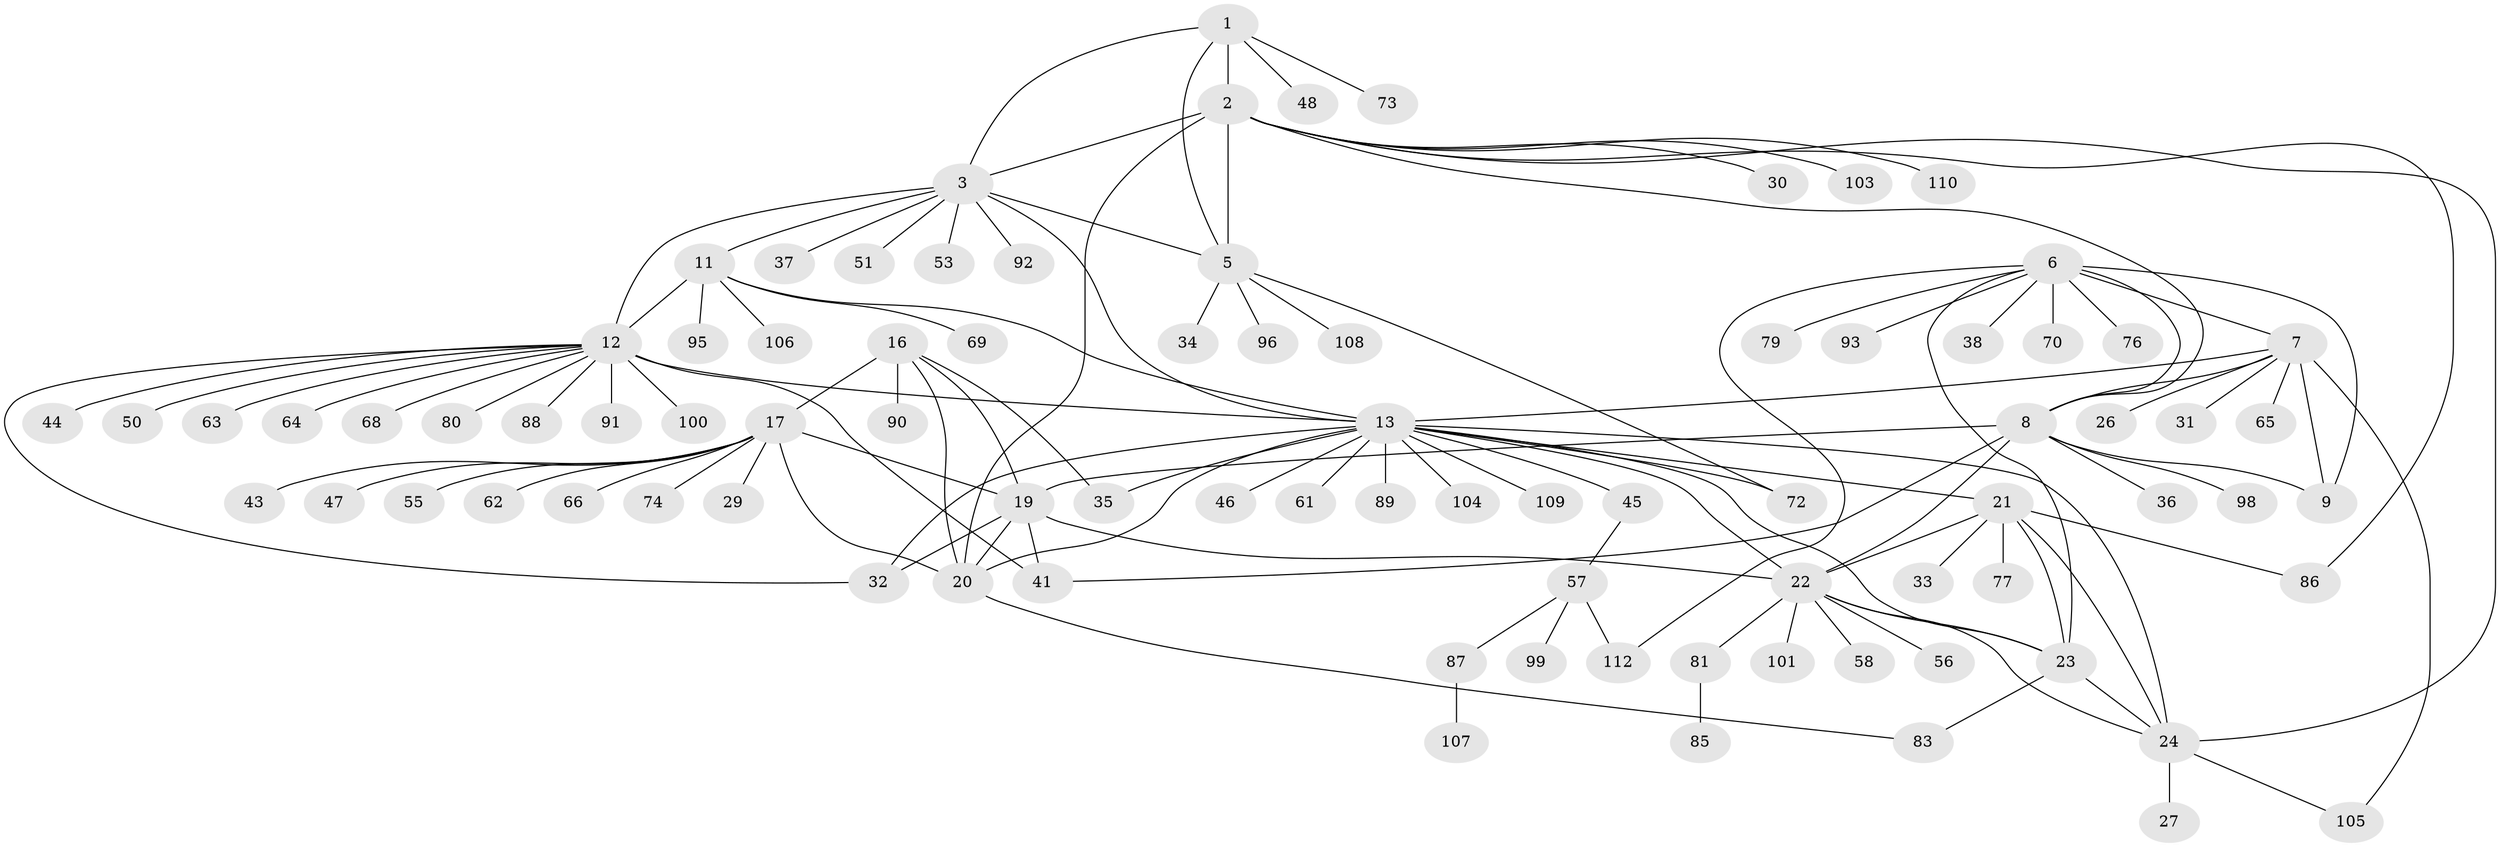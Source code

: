 // Generated by graph-tools (version 1.1) at 2025/52/02/27/25 19:52:20]
// undirected, 87 vertices, 121 edges
graph export_dot {
graph [start="1"]
  node [color=gray90,style=filled];
  1 [super="+40"];
  2 [super="+4"];
  3 [super="+15"];
  5 [super="+94"];
  6 [super="+59"];
  7 [super="+10"];
  8 [super="+49"];
  9;
  11 [super="+28"];
  12 [super="+14"];
  13 [super="+25"];
  16;
  17 [super="+18"];
  19 [super="+39"];
  20 [super="+52"];
  21 [super="+111"];
  22 [super="+54"];
  23;
  24 [super="+97"];
  26;
  27;
  29;
  30 [super="+71"];
  31;
  32 [super="+42"];
  33;
  34;
  35 [super="+102"];
  36;
  37 [super="+60"];
  38;
  41 [super="+82"];
  43;
  44;
  45;
  46;
  47 [super="+84"];
  48;
  50 [super="+78"];
  51 [super="+75"];
  53;
  55;
  56;
  57 [super="+67"];
  58;
  61;
  62;
  63;
  64;
  65;
  66;
  68;
  69;
  70;
  72;
  73;
  74;
  76;
  77;
  79;
  80;
  81;
  83;
  85;
  86;
  87;
  88;
  89;
  90;
  91;
  92;
  93;
  95;
  96;
  98;
  99;
  100;
  101;
  103;
  104;
  105;
  106;
  107;
  108;
  109;
  110;
  112;
  1 -- 2 [weight=2];
  1 -- 3;
  1 -- 5;
  1 -- 48;
  1 -- 73;
  2 -- 3 [weight=2];
  2 -- 5 [weight=2];
  2 -- 30;
  2 -- 110;
  2 -- 103;
  2 -- 8;
  2 -- 20 [weight=2];
  2 -- 86;
  2 -- 24;
  3 -- 5;
  3 -- 53;
  3 -- 92;
  3 -- 51;
  3 -- 37;
  3 -- 11;
  3 -- 12 [weight=2];
  3 -- 13;
  5 -- 34;
  5 -- 72;
  5 -- 96;
  5 -- 108;
  6 -- 7 [weight=2];
  6 -- 8;
  6 -- 9;
  6 -- 23;
  6 -- 38;
  6 -- 70;
  6 -- 76;
  6 -- 79;
  6 -- 93;
  6 -- 112;
  7 -- 8 [weight=2];
  7 -- 9 [weight=2];
  7 -- 13;
  7 -- 31;
  7 -- 65;
  7 -- 105;
  7 -- 26;
  8 -- 9;
  8 -- 19;
  8 -- 36;
  8 -- 41;
  8 -- 98;
  8 -- 22;
  11 -- 12 [weight=2];
  11 -- 13;
  11 -- 106;
  11 -- 69;
  11 -- 95;
  12 -- 13 [weight=2];
  12 -- 32;
  12 -- 63;
  12 -- 64;
  12 -- 80;
  12 -- 88;
  12 -- 68;
  12 -- 100;
  12 -- 44;
  12 -- 50;
  12 -- 91;
  12 -- 41;
  13 -- 20;
  13 -- 46;
  13 -- 89;
  13 -- 32;
  13 -- 35;
  13 -- 72;
  13 -- 104;
  13 -- 45;
  13 -- 109;
  13 -- 21;
  13 -- 22;
  13 -- 23;
  13 -- 24;
  13 -- 61;
  16 -- 17 [weight=2];
  16 -- 19;
  16 -- 20;
  16 -- 35;
  16 -- 90;
  17 -- 19 [weight=2];
  17 -- 20 [weight=2];
  17 -- 29;
  17 -- 55;
  17 -- 62;
  17 -- 66;
  17 -- 74;
  17 -- 43;
  17 -- 47;
  19 -- 20;
  19 -- 22;
  19 -- 41;
  19 -- 32;
  20 -- 83;
  21 -- 22;
  21 -- 23;
  21 -- 24;
  21 -- 33;
  21 -- 77;
  21 -- 86;
  22 -- 23;
  22 -- 24;
  22 -- 56;
  22 -- 58;
  22 -- 81;
  22 -- 101;
  23 -- 24;
  23 -- 83;
  24 -- 27;
  24 -- 105;
  45 -- 57;
  57 -- 87;
  57 -- 99;
  57 -- 112;
  81 -- 85;
  87 -- 107;
}
